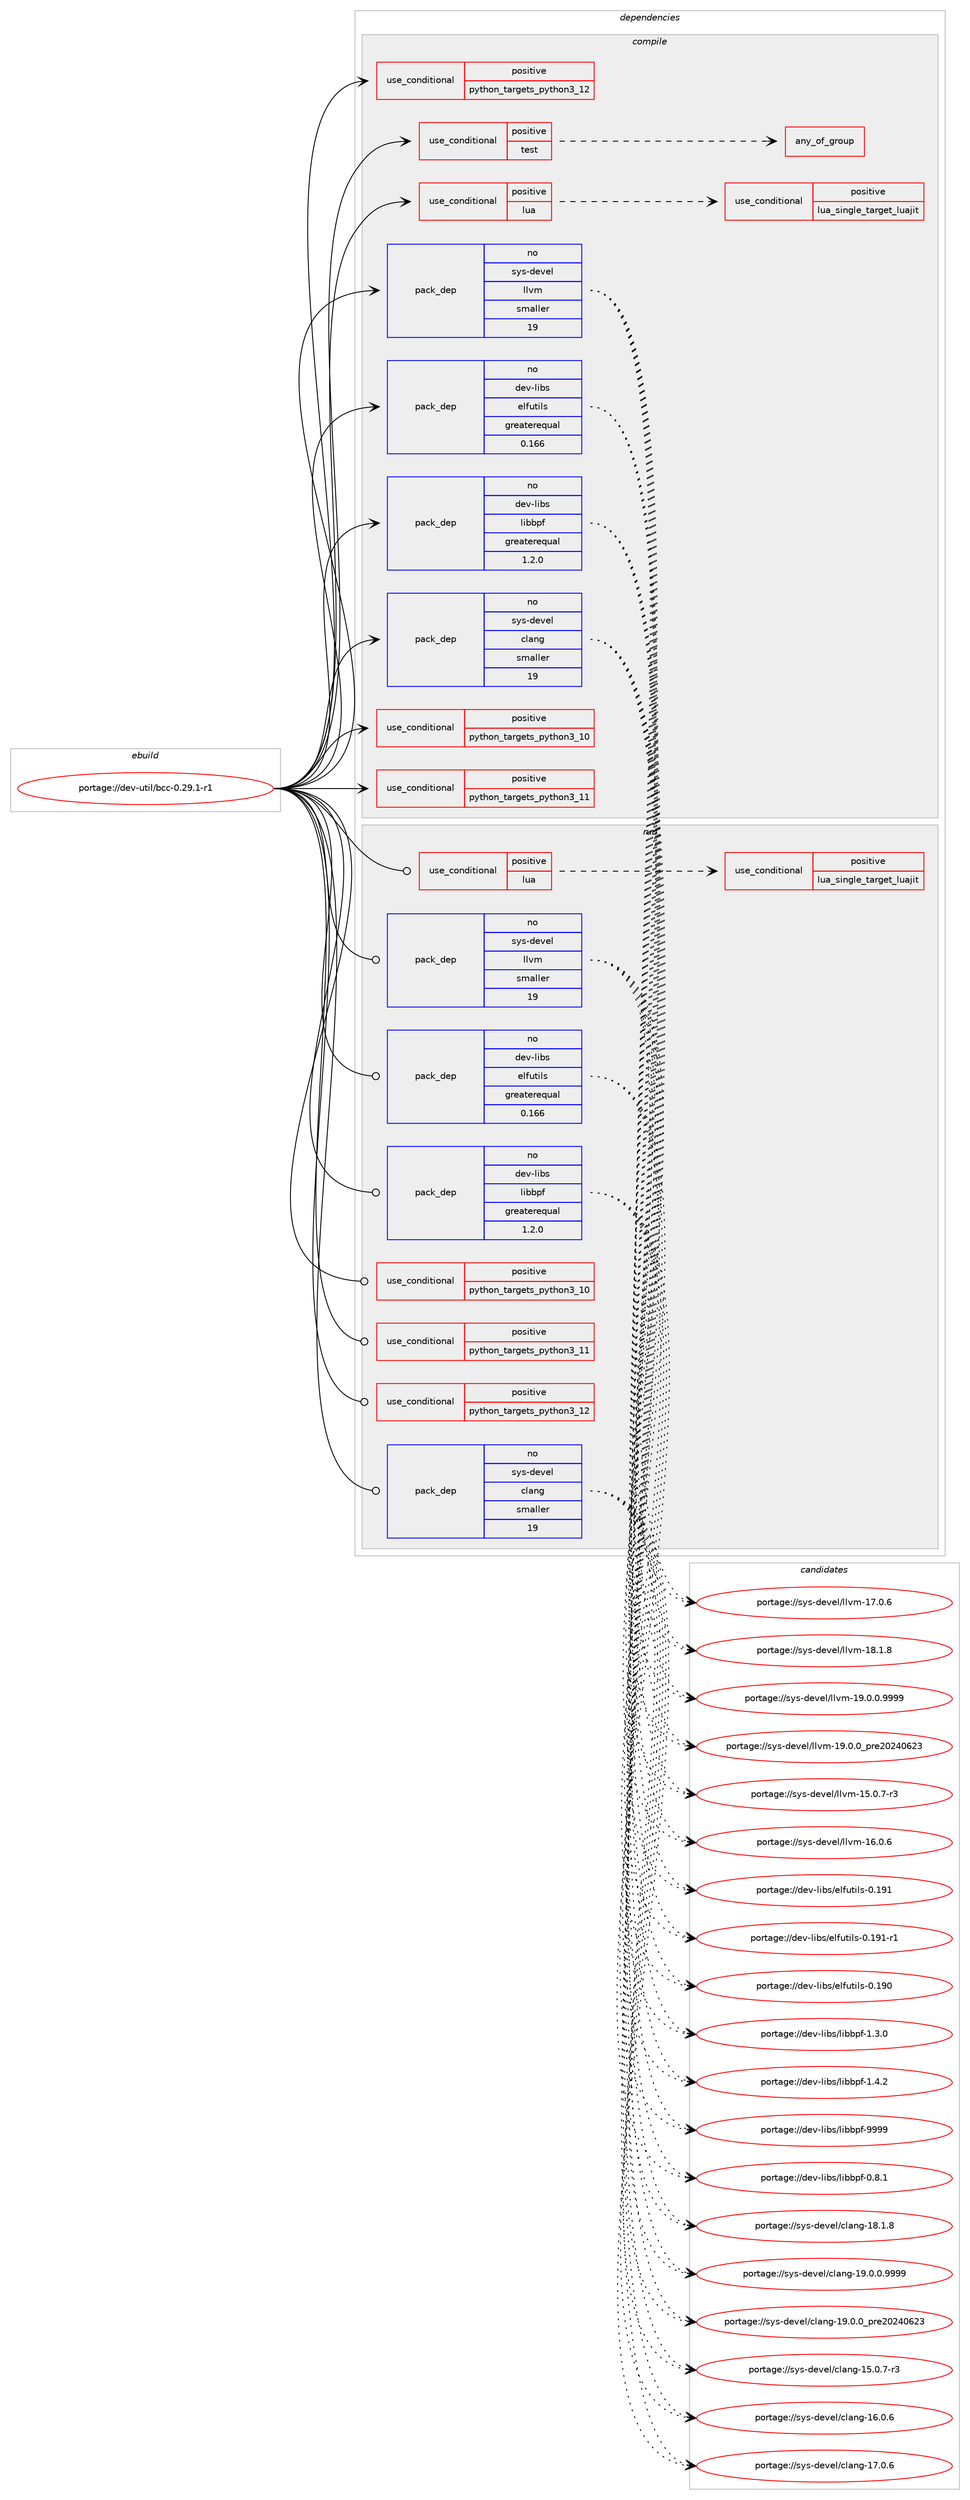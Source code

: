 digraph prolog {

# *************
# Graph options
# *************

newrank=true;
concentrate=true;
compound=true;
graph [rankdir=LR,fontname=Helvetica,fontsize=10,ranksep=1.5];#, ranksep=2.5, nodesep=0.2];
edge  [arrowhead=vee];
node  [fontname=Helvetica,fontsize=10];

# **********
# The ebuild
# **********

subgraph cluster_leftcol {
color=gray;
rank=same;
label=<<i>ebuild</i>>;
id [label="portage://dev-util/bcc-0.29.1-r1", color=red, width=4, href="../dev-util/bcc-0.29.1-r1.svg"];
}

# ****************
# The dependencies
# ****************

subgraph cluster_midcol {
color=gray;
label=<<i>dependencies</i>>;
subgraph cluster_compile {
fillcolor="#eeeeee";
style=filled;
label=<<i>compile</i>>;
subgraph cond57843 {
dependency107987 [label=<<TABLE BORDER="0" CELLBORDER="1" CELLSPACING="0" CELLPADDING="4"><TR><TD ROWSPAN="3" CELLPADDING="10">use_conditional</TD></TR><TR><TD>positive</TD></TR><TR><TD>lua</TD></TR></TABLE>>, shape=none, color=red];
subgraph cond57844 {
dependency107988 [label=<<TABLE BORDER="0" CELLBORDER="1" CELLSPACING="0" CELLPADDING="4"><TR><TD ROWSPAN="3" CELLPADDING="10">use_conditional</TD></TR><TR><TD>positive</TD></TR><TR><TD>lua_single_target_luajit</TD></TR></TABLE>>, shape=none, color=red];
# *** BEGIN UNKNOWN DEPENDENCY TYPE (TODO) ***
# dependency107988 -> package_dependency(portage://dev-util/bcc-0.29.1-r1,install,no,dev-lang,luajit,none,[,,],any_same_slot,[])
# *** END UNKNOWN DEPENDENCY TYPE (TODO) ***

}
dependency107987:e -> dependency107988:w [weight=20,style="dashed",arrowhead="vee"];
}
id:e -> dependency107987:w [weight=20,style="solid",arrowhead="vee"];
subgraph cond57845 {
dependency107989 [label=<<TABLE BORDER="0" CELLBORDER="1" CELLSPACING="0" CELLPADDING="4"><TR><TD ROWSPAN="3" CELLPADDING="10">use_conditional</TD></TR><TR><TD>positive</TD></TR><TR><TD>python_targets_python3_10</TD></TR></TABLE>>, shape=none, color=red];
# *** BEGIN UNKNOWN DEPENDENCY TYPE (TODO) ***
# dependency107989 -> package_dependency(portage://dev-util/bcc-0.29.1-r1,install,no,dev-lang,python,none,[,,],[slot(3.10)],[])
# *** END UNKNOWN DEPENDENCY TYPE (TODO) ***

}
id:e -> dependency107989:w [weight=20,style="solid",arrowhead="vee"];
subgraph cond57846 {
dependency107990 [label=<<TABLE BORDER="0" CELLBORDER="1" CELLSPACING="0" CELLPADDING="4"><TR><TD ROWSPAN="3" CELLPADDING="10">use_conditional</TD></TR><TR><TD>positive</TD></TR><TR><TD>python_targets_python3_11</TD></TR></TABLE>>, shape=none, color=red];
# *** BEGIN UNKNOWN DEPENDENCY TYPE (TODO) ***
# dependency107990 -> package_dependency(portage://dev-util/bcc-0.29.1-r1,install,no,dev-lang,python,none,[,,],[slot(3.11)],[])
# *** END UNKNOWN DEPENDENCY TYPE (TODO) ***

}
id:e -> dependency107990:w [weight=20,style="solid",arrowhead="vee"];
subgraph cond57847 {
dependency107991 [label=<<TABLE BORDER="0" CELLBORDER="1" CELLSPACING="0" CELLPADDING="4"><TR><TD ROWSPAN="3" CELLPADDING="10">use_conditional</TD></TR><TR><TD>positive</TD></TR><TR><TD>python_targets_python3_12</TD></TR></TABLE>>, shape=none, color=red];
# *** BEGIN UNKNOWN DEPENDENCY TYPE (TODO) ***
# dependency107991 -> package_dependency(portage://dev-util/bcc-0.29.1-r1,install,no,dev-lang,python,none,[,,],[slot(3.12)],[])
# *** END UNKNOWN DEPENDENCY TYPE (TODO) ***

}
id:e -> dependency107991:w [weight=20,style="solid",arrowhead="vee"];
subgraph cond57848 {
dependency107992 [label=<<TABLE BORDER="0" CELLBORDER="1" CELLSPACING="0" CELLPADDING="4"><TR><TD ROWSPAN="3" CELLPADDING="10">use_conditional</TD></TR><TR><TD>positive</TD></TR><TR><TD>test</TD></TR></TABLE>>, shape=none, color=red];
subgraph any1235 {
dependency107993 [label=<<TABLE BORDER="0" CELLBORDER="1" CELLSPACING="0" CELLPADDING="4"><TR><TD CELLPADDING="10">any_of_group</TD></TR></TABLE>>, shape=none, color=red];# *** BEGIN UNKNOWN DEPENDENCY TYPE (TODO) ***
# dependency107993 -> package_dependency(portage://dev-util/bcc-0.29.1-r1,install,no,net-misc,iputils,none,[,,],[],[use(enable(arping),none)])
# *** END UNKNOWN DEPENDENCY TYPE (TODO) ***

# *** BEGIN UNKNOWN DEPENDENCY TYPE (TODO) ***
# dependency107993 -> package_dependency(portage://dev-util/bcc-0.29.1-r1,install,no,net-analyzer,arping,none,[,,],[],[])
# *** END UNKNOWN DEPENDENCY TYPE (TODO) ***

}
dependency107992:e -> dependency107993:w [weight=20,style="dashed",arrowhead="vee"];
# *** BEGIN UNKNOWN DEPENDENCY TYPE (TODO) ***
# dependency107992 -> package_dependency(portage://dev-util/bcc-0.29.1-r1,install,no,net-analyzer,netperf,none,[,,],[],[])
# *** END UNKNOWN DEPENDENCY TYPE (TODO) ***

# *** BEGIN UNKNOWN DEPENDENCY TYPE (TODO) ***
# dependency107992 -> package_dependency(portage://dev-util/bcc-0.29.1-r1,install,no,net-misc,iperf,none,[,,],any_different_slot,[])
# *** END UNKNOWN DEPENDENCY TYPE (TODO) ***

}
id:e -> dependency107992:w [weight=20,style="solid",arrowhead="vee"];
subgraph pack48767 {
dependency107994 [label=<<TABLE BORDER="0" CELLBORDER="1" CELLSPACING="0" CELLPADDING="4" WIDTH="220"><TR><TD ROWSPAN="6" CELLPADDING="30">pack_dep</TD></TR><TR><TD WIDTH="110">no</TD></TR><TR><TD>dev-libs</TD></TR><TR><TD>elfutils</TD></TR><TR><TD>greaterequal</TD></TR><TR><TD>0.166</TD></TR></TABLE>>, shape=none, color=blue];
}
id:e -> dependency107994:w [weight=20,style="solid",arrowhead="vee"];
subgraph pack48768 {
dependency107995 [label=<<TABLE BORDER="0" CELLBORDER="1" CELLSPACING="0" CELLPADDING="4" WIDTH="220"><TR><TD ROWSPAN="6" CELLPADDING="30">pack_dep</TD></TR><TR><TD WIDTH="110">no</TD></TR><TR><TD>dev-libs</TD></TR><TR><TD>libbpf</TD></TR><TR><TD>greaterequal</TD></TR><TR><TD>1.2.0</TD></TR></TABLE>>, shape=none, color=blue];
}
id:e -> dependency107995:w [weight=20,style="solid",arrowhead="vee"];
subgraph pack48769 {
dependency107996 [label=<<TABLE BORDER="0" CELLBORDER="1" CELLSPACING="0" CELLPADDING="4" WIDTH="220"><TR><TD ROWSPAN="6" CELLPADDING="30">pack_dep</TD></TR><TR><TD WIDTH="110">no</TD></TR><TR><TD>sys-devel</TD></TR><TR><TD>clang</TD></TR><TR><TD>smaller</TD></TR><TR><TD>19</TD></TR></TABLE>>, shape=none, color=blue];
}
id:e -> dependency107996:w [weight=20,style="solid",arrowhead="vee"];
subgraph pack48770 {
dependency107997 [label=<<TABLE BORDER="0" CELLBORDER="1" CELLSPACING="0" CELLPADDING="4" WIDTH="220"><TR><TD ROWSPAN="6" CELLPADDING="30">pack_dep</TD></TR><TR><TD WIDTH="110">no</TD></TR><TR><TD>sys-devel</TD></TR><TR><TD>llvm</TD></TR><TR><TD>smaller</TD></TR><TR><TD>19</TD></TR></TABLE>>, shape=none, color=blue];
}
id:e -> dependency107997:w [weight=20,style="solid",arrowhead="vee"];
# *** BEGIN UNKNOWN DEPENDENCY TYPE (TODO) ***
# id -> package_dependency(portage://dev-util/bcc-0.29.1-r1,install,no,sys-kernel,linux-headers,none,[,,],[],[])
# *** END UNKNOWN DEPENDENCY TYPE (TODO) ***

# *** BEGIN UNKNOWN DEPENDENCY TYPE (TODO) ***
# id -> package_dependency(portage://dev-util/bcc-0.29.1-r1,install,strong,sys-devel,llvm,none,[,,],[slot(0)],[])
# *** END UNKNOWN DEPENDENCY TYPE (TODO) ***

}
subgraph cluster_compileandrun {
fillcolor="#eeeeee";
style=filled;
label=<<i>compile and run</i>>;
}
subgraph cluster_run {
fillcolor="#eeeeee";
style=filled;
label=<<i>run</i>>;
subgraph cond57849 {
dependency107998 [label=<<TABLE BORDER="0" CELLBORDER="1" CELLSPACING="0" CELLPADDING="4"><TR><TD ROWSPAN="3" CELLPADDING="10">use_conditional</TD></TR><TR><TD>positive</TD></TR><TR><TD>lua</TD></TR></TABLE>>, shape=none, color=red];
subgraph cond57850 {
dependency107999 [label=<<TABLE BORDER="0" CELLBORDER="1" CELLSPACING="0" CELLPADDING="4"><TR><TD ROWSPAN="3" CELLPADDING="10">use_conditional</TD></TR><TR><TD>positive</TD></TR><TR><TD>lua_single_target_luajit</TD></TR></TABLE>>, shape=none, color=red];
# *** BEGIN UNKNOWN DEPENDENCY TYPE (TODO) ***
# dependency107999 -> package_dependency(portage://dev-util/bcc-0.29.1-r1,run,no,dev-lang,luajit,none,[,,],any_same_slot,[])
# *** END UNKNOWN DEPENDENCY TYPE (TODO) ***

}
dependency107998:e -> dependency107999:w [weight=20,style="dashed",arrowhead="vee"];
}
id:e -> dependency107998:w [weight=20,style="solid",arrowhead="odot"];
subgraph cond57851 {
dependency108000 [label=<<TABLE BORDER="0" CELLBORDER="1" CELLSPACING="0" CELLPADDING="4"><TR><TD ROWSPAN="3" CELLPADDING="10">use_conditional</TD></TR><TR><TD>positive</TD></TR><TR><TD>python_targets_python3_10</TD></TR></TABLE>>, shape=none, color=red];
# *** BEGIN UNKNOWN DEPENDENCY TYPE (TODO) ***
# dependency108000 -> package_dependency(portage://dev-util/bcc-0.29.1-r1,run,no,dev-lang,python,none,[,,],[slot(3.10)],[])
# *** END UNKNOWN DEPENDENCY TYPE (TODO) ***

}
id:e -> dependency108000:w [weight=20,style="solid",arrowhead="odot"];
subgraph cond57852 {
dependency108001 [label=<<TABLE BORDER="0" CELLBORDER="1" CELLSPACING="0" CELLPADDING="4"><TR><TD ROWSPAN="3" CELLPADDING="10">use_conditional</TD></TR><TR><TD>positive</TD></TR><TR><TD>python_targets_python3_11</TD></TR></TABLE>>, shape=none, color=red];
# *** BEGIN UNKNOWN DEPENDENCY TYPE (TODO) ***
# dependency108001 -> package_dependency(portage://dev-util/bcc-0.29.1-r1,run,no,dev-lang,python,none,[,,],[slot(3.11)],[])
# *** END UNKNOWN DEPENDENCY TYPE (TODO) ***

}
id:e -> dependency108001:w [weight=20,style="solid",arrowhead="odot"];
subgraph cond57853 {
dependency108002 [label=<<TABLE BORDER="0" CELLBORDER="1" CELLSPACING="0" CELLPADDING="4"><TR><TD ROWSPAN="3" CELLPADDING="10">use_conditional</TD></TR><TR><TD>positive</TD></TR><TR><TD>python_targets_python3_12</TD></TR></TABLE>>, shape=none, color=red];
# *** BEGIN UNKNOWN DEPENDENCY TYPE (TODO) ***
# dependency108002 -> package_dependency(portage://dev-util/bcc-0.29.1-r1,run,no,dev-lang,python,none,[,,],[slot(3.12)],[])
# *** END UNKNOWN DEPENDENCY TYPE (TODO) ***

}
id:e -> dependency108002:w [weight=20,style="solid",arrowhead="odot"];
subgraph pack48771 {
dependency108003 [label=<<TABLE BORDER="0" CELLBORDER="1" CELLSPACING="0" CELLPADDING="4" WIDTH="220"><TR><TD ROWSPAN="6" CELLPADDING="30">pack_dep</TD></TR><TR><TD WIDTH="110">no</TD></TR><TR><TD>dev-libs</TD></TR><TR><TD>elfutils</TD></TR><TR><TD>greaterequal</TD></TR><TR><TD>0.166</TD></TR></TABLE>>, shape=none, color=blue];
}
id:e -> dependency108003:w [weight=20,style="solid",arrowhead="odot"];
subgraph pack48772 {
dependency108004 [label=<<TABLE BORDER="0" CELLBORDER="1" CELLSPACING="0" CELLPADDING="4" WIDTH="220"><TR><TD ROWSPAN="6" CELLPADDING="30">pack_dep</TD></TR><TR><TD WIDTH="110">no</TD></TR><TR><TD>dev-libs</TD></TR><TR><TD>libbpf</TD></TR><TR><TD>greaterequal</TD></TR><TR><TD>1.2.0</TD></TR></TABLE>>, shape=none, color=blue];
}
id:e -> dependency108004:w [weight=20,style="solid",arrowhead="odot"];
subgraph pack48773 {
dependency108005 [label=<<TABLE BORDER="0" CELLBORDER="1" CELLSPACING="0" CELLPADDING="4" WIDTH="220"><TR><TD ROWSPAN="6" CELLPADDING="30">pack_dep</TD></TR><TR><TD WIDTH="110">no</TD></TR><TR><TD>sys-devel</TD></TR><TR><TD>clang</TD></TR><TR><TD>smaller</TD></TR><TR><TD>19</TD></TR></TABLE>>, shape=none, color=blue];
}
id:e -> dependency108005:w [weight=20,style="solid",arrowhead="odot"];
subgraph pack48774 {
dependency108006 [label=<<TABLE BORDER="0" CELLBORDER="1" CELLSPACING="0" CELLPADDING="4" WIDTH="220"><TR><TD ROWSPAN="6" CELLPADDING="30">pack_dep</TD></TR><TR><TD WIDTH="110">no</TD></TR><TR><TD>sys-devel</TD></TR><TR><TD>llvm</TD></TR><TR><TD>smaller</TD></TR><TR><TD>19</TD></TR></TABLE>>, shape=none, color=blue];
}
id:e -> dependency108006:w [weight=20,style="solid",arrowhead="odot"];
# *** BEGIN UNKNOWN DEPENDENCY TYPE (TODO) ***
# id -> package_dependency(portage://dev-util/bcc-0.29.1-r1,run,no,sys-kernel,linux-headers,none,[,,],[],[])
# *** END UNKNOWN DEPENDENCY TYPE (TODO) ***

}
}

# **************
# The candidates
# **************

subgraph cluster_choices {
rank=same;
color=gray;
label=<<i>candidates</i>>;

subgraph choice48767 {
color=black;
nodesep=1;
choice100101118451081059811547101108102117116105108115454846495748 [label="portage://dev-libs/elfutils-0.190", color=red, width=4,href="../dev-libs/elfutils-0.190.svg"];
choice100101118451081059811547101108102117116105108115454846495749 [label="portage://dev-libs/elfutils-0.191", color=red, width=4,href="../dev-libs/elfutils-0.191.svg"];
choice1001011184510810598115471011081021171161051081154548464957494511449 [label="portage://dev-libs/elfutils-0.191-r1", color=red, width=4,href="../dev-libs/elfutils-0.191-r1.svg"];
dependency107994:e -> choice100101118451081059811547101108102117116105108115454846495748:w [style=dotted,weight="100"];
dependency107994:e -> choice100101118451081059811547101108102117116105108115454846495749:w [style=dotted,weight="100"];
dependency107994:e -> choice1001011184510810598115471011081021171161051081154548464957494511449:w [style=dotted,weight="100"];
}
subgraph choice48768 {
color=black;
nodesep=1;
choice1001011184510810598115471081059898112102454846564649 [label="portage://dev-libs/libbpf-0.8.1", color=red, width=4,href="../dev-libs/libbpf-0.8.1.svg"];
choice1001011184510810598115471081059898112102454946514648 [label="portage://dev-libs/libbpf-1.3.0", color=red, width=4,href="../dev-libs/libbpf-1.3.0.svg"];
choice1001011184510810598115471081059898112102454946524650 [label="portage://dev-libs/libbpf-1.4.2", color=red, width=4,href="../dev-libs/libbpf-1.4.2.svg"];
choice10010111845108105981154710810598981121024557575757 [label="portage://dev-libs/libbpf-9999", color=red, width=4,href="../dev-libs/libbpf-9999.svg"];
dependency107995:e -> choice1001011184510810598115471081059898112102454846564649:w [style=dotted,weight="100"];
dependency107995:e -> choice1001011184510810598115471081059898112102454946514648:w [style=dotted,weight="100"];
dependency107995:e -> choice1001011184510810598115471081059898112102454946524650:w [style=dotted,weight="100"];
dependency107995:e -> choice10010111845108105981154710810598981121024557575757:w [style=dotted,weight="100"];
}
subgraph choice48769 {
color=black;
nodesep=1;
choice11512111545100101118101108479910897110103454953464846554511451 [label="portage://sys-devel/clang-15.0.7-r3", color=red, width=4,href="../sys-devel/clang-15.0.7-r3.svg"];
choice1151211154510010111810110847991089711010345495446484654 [label="portage://sys-devel/clang-16.0.6", color=red, width=4,href="../sys-devel/clang-16.0.6.svg"];
choice1151211154510010111810110847991089711010345495546484654 [label="portage://sys-devel/clang-17.0.6", color=red, width=4,href="../sys-devel/clang-17.0.6.svg"];
choice1151211154510010111810110847991089711010345495646494656 [label="portage://sys-devel/clang-18.1.8", color=red, width=4,href="../sys-devel/clang-18.1.8.svg"];
choice11512111545100101118101108479910897110103454957464846484657575757 [label="portage://sys-devel/clang-19.0.0.9999", color=red, width=4,href="../sys-devel/clang-19.0.0.9999.svg"];
choice1151211154510010111810110847991089711010345495746484648951121141015048505248545051 [label="portage://sys-devel/clang-19.0.0_pre20240623", color=red, width=4,href="../sys-devel/clang-19.0.0_pre20240623.svg"];
dependency107996:e -> choice11512111545100101118101108479910897110103454953464846554511451:w [style=dotted,weight="100"];
dependency107996:e -> choice1151211154510010111810110847991089711010345495446484654:w [style=dotted,weight="100"];
dependency107996:e -> choice1151211154510010111810110847991089711010345495546484654:w [style=dotted,weight="100"];
dependency107996:e -> choice1151211154510010111810110847991089711010345495646494656:w [style=dotted,weight="100"];
dependency107996:e -> choice11512111545100101118101108479910897110103454957464846484657575757:w [style=dotted,weight="100"];
dependency107996:e -> choice1151211154510010111810110847991089711010345495746484648951121141015048505248545051:w [style=dotted,weight="100"];
}
subgraph choice48770 {
color=black;
nodesep=1;
choice1151211154510010111810110847108108118109454953464846554511451 [label="portage://sys-devel/llvm-15.0.7-r3", color=red, width=4,href="../sys-devel/llvm-15.0.7-r3.svg"];
choice115121115451001011181011084710810811810945495446484654 [label="portage://sys-devel/llvm-16.0.6", color=red, width=4,href="../sys-devel/llvm-16.0.6.svg"];
choice115121115451001011181011084710810811810945495546484654 [label="portage://sys-devel/llvm-17.0.6", color=red, width=4,href="../sys-devel/llvm-17.0.6.svg"];
choice115121115451001011181011084710810811810945495646494656 [label="portage://sys-devel/llvm-18.1.8", color=red, width=4,href="../sys-devel/llvm-18.1.8.svg"];
choice1151211154510010111810110847108108118109454957464846484657575757 [label="portage://sys-devel/llvm-19.0.0.9999", color=red, width=4,href="../sys-devel/llvm-19.0.0.9999.svg"];
choice115121115451001011181011084710810811810945495746484648951121141015048505248545051 [label="portage://sys-devel/llvm-19.0.0_pre20240623", color=red, width=4,href="../sys-devel/llvm-19.0.0_pre20240623.svg"];
dependency107997:e -> choice1151211154510010111810110847108108118109454953464846554511451:w [style=dotted,weight="100"];
dependency107997:e -> choice115121115451001011181011084710810811810945495446484654:w [style=dotted,weight="100"];
dependency107997:e -> choice115121115451001011181011084710810811810945495546484654:w [style=dotted,weight="100"];
dependency107997:e -> choice115121115451001011181011084710810811810945495646494656:w [style=dotted,weight="100"];
dependency107997:e -> choice1151211154510010111810110847108108118109454957464846484657575757:w [style=dotted,weight="100"];
dependency107997:e -> choice115121115451001011181011084710810811810945495746484648951121141015048505248545051:w [style=dotted,weight="100"];
}
subgraph choice48771 {
color=black;
nodesep=1;
choice100101118451081059811547101108102117116105108115454846495748 [label="portage://dev-libs/elfutils-0.190", color=red, width=4,href="../dev-libs/elfutils-0.190.svg"];
choice100101118451081059811547101108102117116105108115454846495749 [label="portage://dev-libs/elfutils-0.191", color=red, width=4,href="../dev-libs/elfutils-0.191.svg"];
choice1001011184510810598115471011081021171161051081154548464957494511449 [label="portage://dev-libs/elfutils-0.191-r1", color=red, width=4,href="../dev-libs/elfutils-0.191-r1.svg"];
dependency108003:e -> choice100101118451081059811547101108102117116105108115454846495748:w [style=dotted,weight="100"];
dependency108003:e -> choice100101118451081059811547101108102117116105108115454846495749:w [style=dotted,weight="100"];
dependency108003:e -> choice1001011184510810598115471011081021171161051081154548464957494511449:w [style=dotted,weight="100"];
}
subgraph choice48772 {
color=black;
nodesep=1;
choice1001011184510810598115471081059898112102454846564649 [label="portage://dev-libs/libbpf-0.8.1", color=red, width=4,href="../dev-libs/libbpf-0.8.1.svg"];
choice1001011184510810598115471081059898112102454946514648 [label="portage://dev-libs/libbpf-1.3.0", color=red, width=4,href="../dev-libs/libbpf-1.3.0.svg"];
choice1001011184510810598115471081059898112102454946524650 [label="portage://dev-libs/libbpf-1.4.2", color=red, width=4,href="../dev-libs/libbpf-1.4.2.svg"];
choice10010111845108105981154710810598981121024557575757 [label="portage://dev-libs/libbpf-9999", color=red, width=4,href="../dev-libs/libbpf-9999.svg"];
dependency108004:e -> choice1001011184510810598115471081059898112102454846564649:w [style=dotted,weight="100"];
dependency108004:e -> choice1001011184510810598115471081059898112102454946514648:w [style=dotted,weight="100"];
dependency108004:e -> choice1001011184510810598115471081059898112102454946524650:w [style=dotted,weight="100"];
dependency108004:e -> choice10010111845108105981154710810598981121024557575757:w [style=dotted,weight="100"];
}
subgraph choice48773 {
color=black;
nodesep=1;
choice11512111545100101118101108479910897110103454953464846554511451 [label="portage://sys-devel/clang-15.0.7-r3", color=red, width=4,href="../sys-devel/clang-15.0.7-r3.svg"];
choice1151211154510010111810110847991089711010345495446484654 [label="portage://sys-devel/clang-16.0.6", color=red, width=4,href="../sys-devel/clang-16.0.6.svg"];
choice1151211154510010111810110847991089711010345495546484654 [label="portage://sys-devel/clang-17.0.6", color=red, width=4,href="../sys-devel/clang-17.0.6.svg"];
choice1151211154510010111810110847991089711010345495646494656 [label="portage://sys-devel/clang-18.1.8", color=red, width=4,href="../sys-devel/clang-18.1.8.svg"];
choice11512111545100101118101108479910897110103454957464846484657575757 [label="portage://sys-devel/clang-19.0.0.9999", color=red, width=4,href="../sys-devel/clang-19.0.0.9999.svg"];
choice1151211154510010111810110847991089711010345495746484648951121141015048505248545051 [label="portage://sys-devel/clang-19.0.0_pre20240623", color=red, width=4,href="../sys-devel/clang-19.0.0_pre20240623.svg"];
dependency108005:e -> choice11512111545100101118101108479910897110103454953464846554511451:w [style=dotted,weight="100"];
dependency108005:e -> choice1151211154510010111810110847991089711010345495446484654:w [style=dotted,weight="100"];
dependency108005:e -> choice1151211154510010111810110847991089711010345495546484654:w [style=dotted,weight="100"];
dependency108005:e -> choice1151211154510010111810110847991089711010345495646494656:w [style=dotted,weight="100"];
dependency108005:e -> choice11512111545100101118101108479910897110103454957464846484657575757:w [style=dotted,weight="100"];
dependency108005:e -> choice1151211154510010111810110847991089711010345495746484648951121141015048505248545051:w [style=dotted,weight="100"];
}
subgraph choice48774 {
color=black;
nodesep=1;
choice1151211154510010111810110847108108118109454953464846554511451 [label="portage://sys-devel/llvm-15.0.7-r3", color=red, width=4,href="../sys-devel/llvm-15.0.7-r3.svg"];
choice115121115451001011181011084710810811810945495446484654 [label="portage://sys-devel/llvm-16.0.6", color=red, width=4,href="../sys-devel/llvm-16.0.6.svg"];
choice115121115451001011181011084710810811810945495546484654 [label="portage://sys-devel/llvm-17.0.6", color=red, width=4,href="../sys-devel/llvm-17.0.6.svg"];
choice115121115451001011181011084710810811810945495646494656 [label="portage://sys-devel/llvm-18.1.8", color=red, width=4,href="../sys-devel/llvm-18.1.8.svg"];
choice1151211154510010111810110847108108118109454957464846484657575757 [label="portage://sys-devel/llvm-19.0.0.9999", color=red, width=4,href="../sys-devel/llvm-19.0.0.9999.svg"];
choice115121115451001011181011084710810811810945495746484648951121141015048505248545051 [label="portage://sys-devel/llvm-19.0.0_pre20240623", color=red, width=4,href="../sys-devel/llvm-19.0.0_pre20240623.svg"];
dependency108006:e -> choice1151211154510010111810110847108108118109454953464846554511451:w [style=dotted,weight="100"];
dependency108006:e -> choice115121115451001011181011084710810811810945495446484654:w [style=dotted,weight="100"];
dependency108006:e -> choice115121115451001011181011084710810811810945495546484654:w [style=dotted,weight="100"];
dependency108006:e -> choice115121115451001011181011084710810811810945495646494656:w [style=dotted,weight="100"];
dependency108006:e -> choice1151211154510010111810110847108108118109454957464846484657575757:w [style=dotted,weight="100"];
dependency108006:e -> choice115121115451001011181011084710810811810945495746484648951121141015048505248545051:w [style=dotted,weight="100"];
}
}

}
